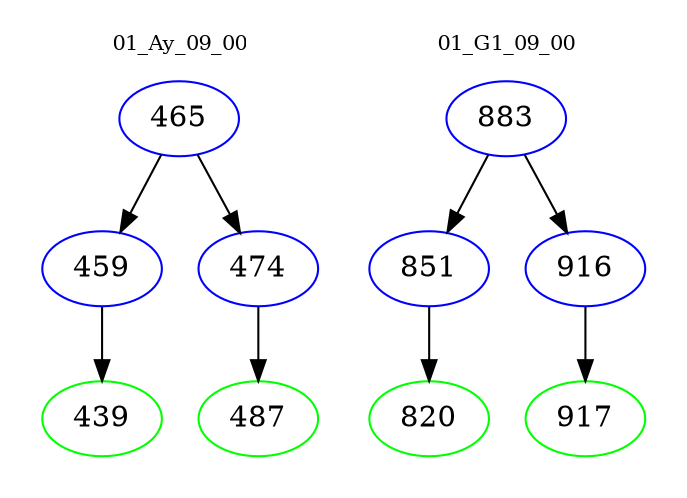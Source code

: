 digraph{
subgraph cluster_0 {
color = white
label = "01_Ay_09_00";
fontsize=10;
T0_465 [label="465", color="blue"]
T0_465 -> T0_459 [color="black"]
T0_459 [label="459", color="blue"]
T0_459 -> T0_439 [color="black"]
T0_439 [label="439", color="green"]
T0_465 -> T0_474 [color="black"]
T0_474 [label="474", color="blue"]
T0_474 -> T0_487 [color="black"]
T0_487 [label="487", color="green"]
}
subgraph cluster_1 {
color = white
label = "01_G1_09_00";
fontsize=10;
T1_883 [label="883", color="blue"]
T1_883 -> T1_851 [color="black"]
T1_851 [label="851", color="blue"]
T1_851 -> T1_820 [color="black"]
T1_820 [label="820", color="green"]
T1_883 -> T1_916 [color="black"]
T1_916 [label="916", color="blue"]
T1_916 -> T1_917 [color="black"]
T1_917 [label="917", color="green"]
}
}
